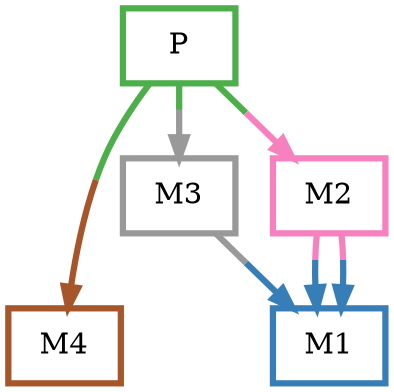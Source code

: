 digraph barS {
	{
		rank=same
	0 [shape=box,penwidth=3,colorscheme=set19,color=3,label="P"]
	}
	{
		rank=same
		4 [shape=box,penwidth=3,colorscheme=set19,color=7,label="M4"]
		1 [shape=box,penwidth=3,colorscheme=set19,color=2,label="M1"]
	}
	3 [shape=box,penwidth=3,colorscheme=set19,color=9,label="M3"]
	2 [shape=box,penwidth=3,colorscheme=set19,color=8,label="M2"]
	3 -> 1 [penwidth=3,colorscheme=set19,color="9;0.5:2"]
	2 -> 1 [penwidth=3,colorscheme=set19,color="8;0.5:2"]
	2 -> 1 [penwidth=3,colorscheme=set19,color="8;0.5:2"]
	0 -> 4 [penwidth=3,colorscheme=set19,color="3;0.5:7"]
	0 -> 3 [penwidth=3,colorscheme=set19,color="3;0.5:9"]
	0 -> 2 [penwidth=3,colorscheme=set19,color="3;0.5:8"]
}
